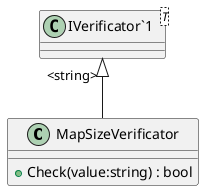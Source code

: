 @startuml
class MapSizeVerificator {
    + Check(value:string) : bool
}
class "IVerificator`1"<T> {
}
"IVerificator`1" "<string>" <|-- MapSizeVerificator
@enduml
